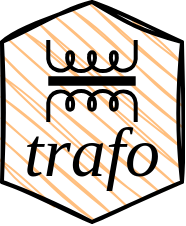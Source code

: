 <mxfile version="20.8.10" type="device"><diagram name="Page-1" id="GwSy-Tx1eHqkLbix6dKl"><mxGraphModel dx="675" dy="394" grid="1" gridSize="10" guides="1" tooltips="1" connect="1" arrows="1" fold="1" page="1" pageScale="1" pageWidth="690" pageHeight="980" math="0" shadow="0"><root><mxCell id="0"/><mxCell id="1" parent="0"/><mxCell id="V9NVG0GhElSRsZ_8JH3y-2" value="" style="shape=hexagon;perimeter=hexagonPerimeter2;whiteSpace=wrap;html=1;fixedSize=1;rotation=90;fillColor=#FF8000;strokeColor=#000000;fillStyle=hachure;gradientColor=none;shadow=0;direction=east;fixDash=0;backgroundOutline=0;comic=0;strokeWidth=2;gradientDirection=east;background=repeating-linear-gradient(45deg,#606dbc,#606dbc 10px,#465298 10px, #465298 20px);sketch=1;curveFitting=1;jiggle=2;fillOpacity=50;" parent="1" vertex="1"><mxGeometry x="195" y="295" width="110" height="90" as="geometry"/></mxCell><mxCell id="V9NVG0GhElSRsZ_8JH3y-1" value="" style="pointerEvents=1;verticalLabelPosition=bottom;shadow=0;dashed=0;align=center;html=1;verticalAlign=top;shape=mxgraph.electrical.inductors.transformer_2;rotation=0;strokeWidth=2;aspect=fixed;strokeColor=#000000;fillColor=#000000;gradientColor=default;gradientDirection=radial;" parent="1" vertex="1"><mxGeometry x="228.14" y="304" width="43.71" height="41" as="geometry"/></mxCell><mxCell id="V9NVG0GhElSRsZ_8JH3y-3" value="trafo" style="text;html=1;strokeColor=none;fillColor=none;align=center;verticalAlign=middle;whiteSpace=wrap;rounded=0;fontFamily=Garamond;fontStyle=2;fontSize=35;fontColor=#000000;shadow=0;" parent="1" vertex="1"><mxGeometry x="220.0" y="345" width="60" height="30" as="geometry"/></mxCell></root></mxGraphModel></diagram></mxfile>